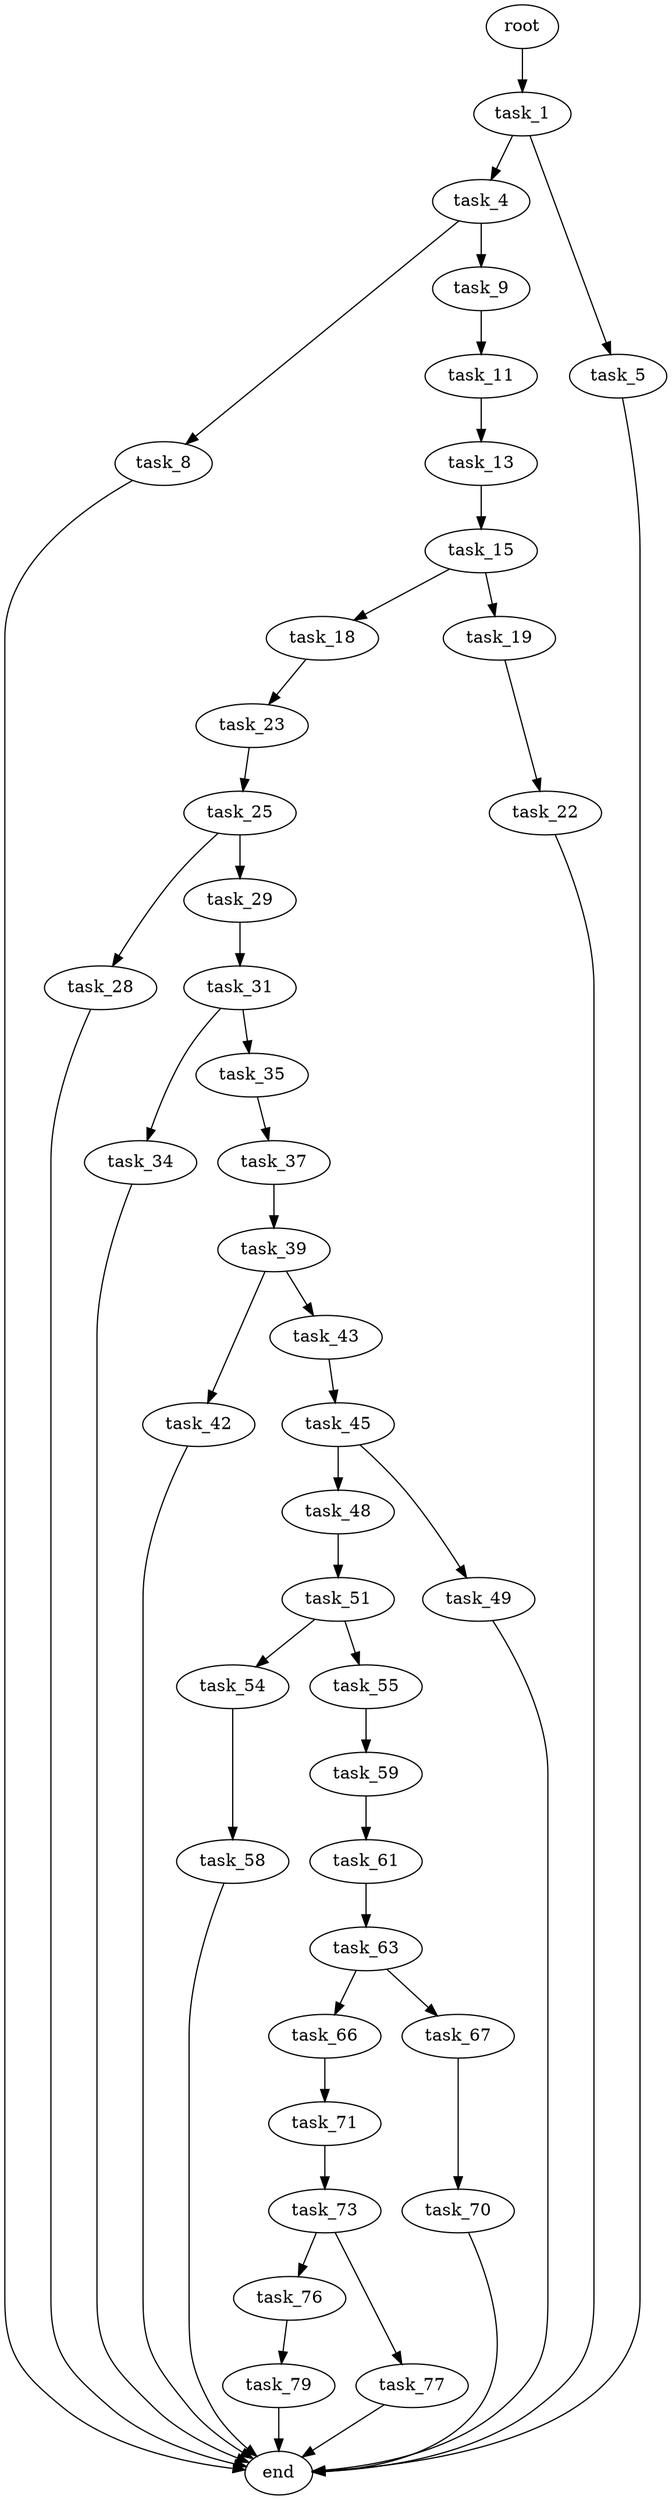 digraph G {
  root [size="0.000000"];
  task_1 [size="674979399874.000000"];
  task_4 [size="195285196576.000000"];
  task_5 [size="68719476736.000000"];
  task_8 [size="28991029248.000000"];
  task_9 [size="263064601584.000000"];
  end [size="0.000000"];
  task_11 [size="333861585199.000000"];
  task_13 [size="764596374519.000000"];
  task_15 [size="432977129416.000000"];
  task_18 [size="17932707944.000000"];
  task_19 [size="4090213385.000000"];
  task_23 [size="814673180.000000"];
  task_22 [size="1995953482.000000"];
  task_25 [size="17171258569.000000"];
  task_28 [size="782757789696.000000"];
  task_29 [size="336819605772.000000"];
  task_31 [size="1065541131129.000000"];
  task_34 [size="15074537938.000000"];
  task_35 [size="16885934622.000000"];
  task_37 [size="28991029248.000000"];
  task_39 [size="782757789696.000000"];
  task_42 [size="5420942420.000000"];
  task_43 [size="204632541868.000000"];
  task_45 [size="260330788442.000000"];
  task_48 [size="614845742.000000"];
  task_49 [size="17516391470.000000"];
  task_51 [size="368293445632.000000"];
  task_54 [size="26797283972.000000"];
  task_55 [size="338209017762.000000"];
  task_58 [size="549755813888.000000"];
  task_59 [size="141375135492.000000"];
  task_61 [size="242844951936.000000"];
  task_63 [size="570929955131.000000"];
  task_66 [size="222065817042.000000"];
  task_67 [size="11819660624.000000"];
  task_71 [size="180266898829.000000"];
  task_70 [size="207625191397.000000"];
  task_73 [size="625042917.000000"];
  task_76 [size="6850709075.000000"];
  task_77 [size="17779137014.000000"];
  task_79 [size="7634006661.000000"];

  root -> task_1 [size="1.000000"];
  task_1 -> task_4 [size="679477248.000000"];
  task_1 -> task_5 [size="679477248.000000"];
  task_4 -> task_8 [size="411041792.000000"];
  task_4 -> task_9 [size="411041792.000000"];
  task_5 -> end [size="1.000000"];
  task_8 -> end [size="1.000000"];
  task_9 -> task_11 [size="301989888.000000"];
  task_11 -> task_13 [size="301989888.000000"];
  task_13 -> task_15 [size="679477248.000000"];
  task_15 -> task_18 [size="536870912.000000"];
  task_15 -> task_19 [size="536870912.000000"];
  task_18 -> task_23 [size="75497472.000000"];
  task_19 -> task_22 [size="75497472.000000"];
  task_23 -> task_25 [size="33554432.000000"];
  task_22 -> end [size="1.000000"];
  task_25 -> task_28 [size="838860800.000000"];
  task_25 -> task_29 [size="838860800.000000"];
  task_28 -> end [size="1.000000"];
  task_29 -> task_31 [size="536870912.000000"];
  task_31 -> task_34 [size="838860800.000000"];
  task_31 -> task_35 [size="838860800.000000"];
  task_34 -> end [size="1.000000"];
  task_35 -> task_37 [size="536870912.000000"];
  task_37 -> task_39 [size="75497472.000000"];
  task_39 -> task_42 [size="679477248.000000"];
  task_39 -> task_43 [size="679477248.000000"];
  task_42 -> end [size="1.000000"];
  task_43 -> task_45 [size="411041792.000000"];
  task_45 -> task_48 [size="209715200.000000"];
  task_45 -> task_49 [size="209715200.000000"];
  task_48 -> task_51 [size="75497472.000000"];
  task_49 -> end [size="1.000000"];
  task_51 -> task_54 [size="411041792.000000"];
  task_51 -> task_55 [size="411041792.000000"];
  task_54 -> task_58 [size="536870912.000000"];
  task_55 -> task_59 [size="411041792.000000"];
  task_58 -> end [size="1.000000"];
  task_59 -> task_61 [size="134217728.000000"];
  task_61 -> task_63 [size="411041792.000000"];
  task_63 -> task_66 [size="679477248.000000"];
  task_63 -> task_67 [size="679477248.000000"];
  task_66 -> task_71 [size="411041792.000000"];
  task_67 -> task_70 [size="209715200.000000"];
  task_71 -> task_73 [size="411041792.000000"];
  task_70 -> end [size="1.000000"];
  task_73 -> task_76 [size="33554432.000000"];
  task_73 -> task_77 [size="33554432.000000"];
  task_76 -> task_79 [size="679477248.000000"];
  task_77 -> end [size="1.000000"];
  task_79 -> end [size="1.000000"];
}
